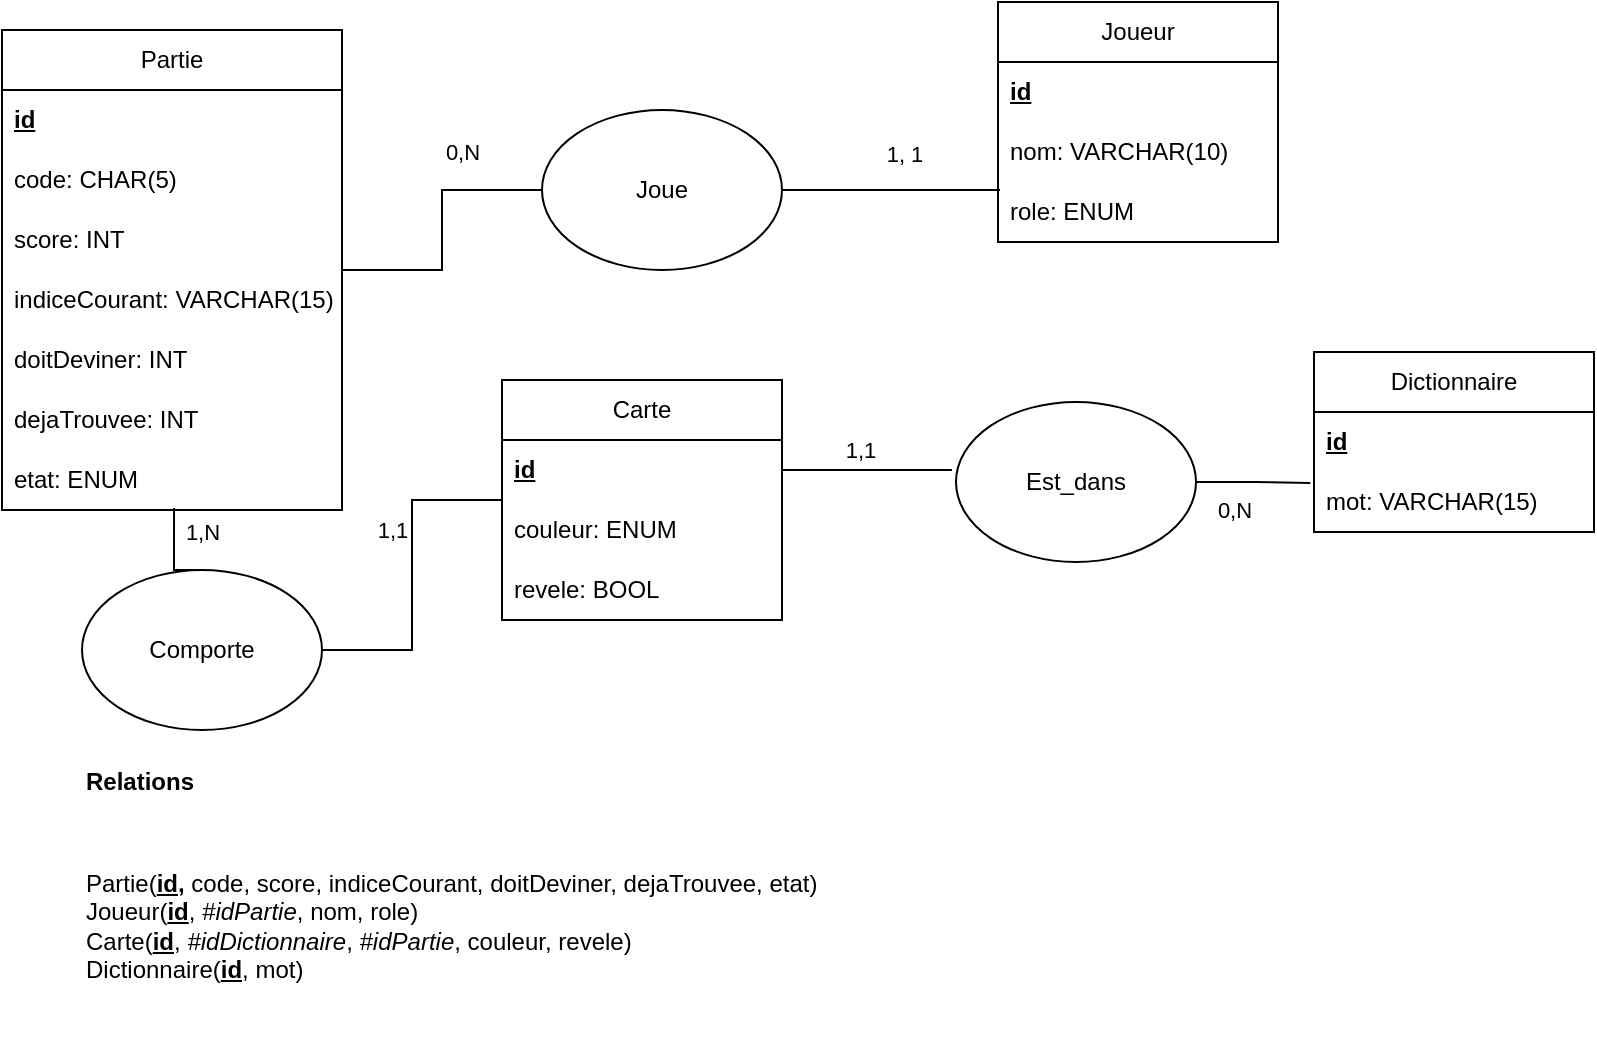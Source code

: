 <mxfile version="24.5.4" type="device">
  <diagram name="Page-1" id="3At6k541JNPY3x4BBfMX">
    <mxGraphModel dx="1386" dy="785" grid="1" gridSize="10" guides="1" tooltips="1" connect="1" arrows="1" fold="1" page="1" pageScale="1" pageWidth="827" pageHeight="1169" math="0" shadow="0">
      <root>
        <mxCell id="0" />
        <mxCell id="1" parent="0" />
        <mxCell id="ySiypsw1dhdZ637rDVe7-1" value="Carte" style="swimlane;fontStyle=0;childLayout=stackLayout;horizontal=1;startSize=30;horizontalStack=0;resizeParent=1;resizeParentMax=0;resizeLast=0;collapsible=1;marginBottom=0;whiteSpace=wrap;html=1;" vertex="1" parent="1">
          <mxGeometry x="270" y="325" width="140" height="120" as="geometry">
            <mxRectangle x="210" y="370" width="60" height="30" as="alternateBounds" />
          </mxGeometry>
        </mxCell>
        <mxCell id="ySiypsw1dhdZ637rDVe7-2" value="&lt;b&gt;&lt;u&gt;id&lt;/u&gt;&lt;/b&gt;" style="text;strokeColor=none;fillColor=none;align=left;verticalAlign=middle;spacingLeft=4;spacingRight=4;overflow=hidden;points=[[0,0.5],[1,0.5]];portConstraint=eastwest;rotatable=0;whiteSpace=wrap;html=1;" vertex="1" parent="ySiypsw1dhdZ637rDVe7-1">
          <mxGeometry y="30" width="140" height="30" as="geometry" />
        </mxCell>
        <mxCell id="ySiypsw1dhdZ637rDVe7-3" value="couleur: ENUM" style="text;strokeColor=none;fillColor=none;align=left;verticalAlign=middle;spacingLeft=4;spacingRight=4;overflow=hidden;points=[[0,0.5],[1,0.5]];portConstraint=eastwest;rotatable=0;whiteSpace=wrap;html=1;" vertex="1" parent="ySiypsw1dhdZ637rDVe7-1">
          <mxGeometry y="60" width="140" height="30" as="geometry" />
        </mxCell>
        <mxCell id="ySiypsw1dhdZ637rDVe7-4" value="revele: BOOL" style="text;strokeColor=none;fillColor=none;align=left;verticalAlign=middle;spacingLeft=4;spacingRight=4;overflow=hidden;points=[[0,0.5],[1,0.5]];portConstraint=eastwest;rotatable=0;whiteSpace=wrap;html=1;" vertex="1" parent="ySiypsw1dhdZ637rDVe7-1">
          <mxGeometry y="90" width="140" height="30" as="geometry" />
        </mxCell>
        <mxCell id="ySiypsw1dhdZ637rDVe7-5" value="Joueur" style="swimlane;fontStyle=0;childLayout=stackLayout;horizontal=1;startSize=30;horizontalStack=0;resizeParent=1;resizeParentMax=0;resizeLast=0;collapsible=1;marginBottom=0;whiteSpace=wrap;html=1;" vertex="1" parent="1">
          <mxGeometry x="518" y="136" width="140" height="120" as="geometry" />
        </mxCell>
        <mxCell id="ySiypsw1dhdZ637rDVe7-6" value="&lt;b&gt;&lt;u&gt;id&lt;/u&gt;&lt;/b&gt;" style="text;strokeColor=none;fillColor=none;align=left;verticalAlign=middle;spacingLeft=4;spacingRight=4;overflow=hidden;points=[[0,0.5],[1,0.5]];portConstraint=eastwest;rotatable=0;whiteSpace=wrap;html=1;" vertex="1" parent="ySiypsw1dhdZ637rDVe7-5">
          <mxGeometry y="30" width="140" height="30" as="geometry" />
        </mxCell>
        <mxCell id="ySiypsw1dhdZ637rDVe7-7" value="nom: VARCHAR(10)" style="text;strokeColor=none;fillColor=none;align=left;verticalAlign=middle;spacingLeft=4;spacingRight=4;overflow=hidden;points=[[0,0.5],[1,0.5]];portConstraint=eastwest;rotatable=0;whiteSpace=wrap;html=1;" vertex="1" parent="ySiypsw1dhdZ637rDVe7-5">
          <mxGeometry y="60" width="140" height="30" as="geometry" />
        </mxCell>
        <mxCell id="ySiypsw1dhdZ637rDVe7-8" value="role: ENUM" style="text;strokeColor=none;fillColor=none;align=left;verticalAlign=middle;spacingLeft=4;spacingRight=4;overflow=hidden;points=[[0,0.5],[1,0.5]];portConstraint=eastwest;rotatable=0;whiteSpace=wrap;html=1;" vertex="1" parent="ySiypsw1dhdZ637rDVe7-5">
          <mxGeometry y="90" width="140" height="30" as="geometry" />
        </mxCell>
        <mxCell id="ySiypsw1dhdZ637rDVe7-9" value="Dictionnaire" style="swimlane;fontStyle=0;childLayout=stackLayout;horizontal=1;startSize=30;horizontalStack=0;resizeParent=1;resizeParentMax=0;resizeLast=0;collapsible=1;marginBottom=0;whiteSpace=wrap;html=1;" vertex="1" parent="1">
          <mxGeometry x="676" y="311" width="140" height="90" as="geometry" />
        </mxCell>
        <mxCell id="ySiypsw1dhdZ637rDVe7-10" value="&lt;b&gt;&lt;u&gt;id&lt;/u&gt;&lt;/b&gt;" style="text;strokeColor=none;fillColor=none;align=left;verticalAlign=middle;spacingLeft=4;spacingRight=4;overflow=hidden;points=[[0,0.5],[1,0.5]];portConstraint=eastwest;rotatable=0;whiteSpace=wrap;html=1;" vertex="1" parent="ySiypsw1dhdZ637rDVe7-9">
          <mxGeometry y="30" width="140" height="30" as="geometry" />
        </mxCell>
        <mxCell id="ySiypsw1dhdZ637rDVe7-11" value="mot: VARCHAR(15)" style="text;strokeColor=none;fillColor=none;align=left;verticalAlign=middle;spacingLeft=4;spacingRight=4;overflow=hidden;points=[[0,0.5],[1,0.5]];portConstraint=eastwest;rotatable=0;whiteSpace=wrap;html=1;" vertex="1" parent="ySiypsw1dhdZ637rDVe7-9">
          <mxGeometry y="60" width="140" height="30" as="geometry" />
        </mxCell>
        <mxCell id="ySiypsw1dhdZ637rDVe7-12" value="Partie" style="swimlane;fontStyle=0;childLayout=stackLayout;horizontal=1;startSize=30;horizontalStack=0;resizeParent=1;resizeParentMax=0;resizeLast=0;collapsible=1;marginBottom=0;whiteSpace=wrap;html=1;" vertex="1" parent="1">
          <mxGeometry x="20" y="150" width="170" height="240" as="geometry" />
        </mxCell>
        <mxCell id="ySiypsw1dhdZ637rDVe7-13" value="&lt;b&gt;&lt;u&gt;id&lt;/u&gt;&lt;/b&gt;" style="text;strokeColor=none;fillColor=none;align=left;verticalAlign=middle;spacingLeft=4;spacingRight=4;overflow=hidden;points=[[0,0.5],[1,0.5]];portConstraint=eastwest;rotatable=0;whiteSpace=wrap;html=1;" vertex="1" parent="ySiypsw1dhdZ637rDVe7-12">
          <mxGeometry y="30" width="170" height="30" as="geometry" />
        </mxCell>
        <mxCell id="ySiypsw1dhdZ637rDVe7-14" value="code: CHAR(5)" style="text;strokeColor=none;fillColor=none;align=left;verticalAlign=middle;spacingLeft=4;spacingRight=4;overflow=hidden;points=[[0,0.5],[1,0.5]];portConstraint=eastwest;rotatable=0;whiteSpace=wrap;html=1;" vertex="1" parent="ySiypsw1dhdZ637rDVe7-12">
          <mxGeometry y="60" width="170" height="30" as="geometry" />
        </mxCell>
        <mxCell id="ySiypsw1dhdZ637rDVe7-15" value="score: INT" style="text;strokeColor=none;fillColor=none;align=left;verticalAlign=middle;spacingLeft=4;spacingRight=4;overflow=hidden;points=[[0,0.5],[1,0.5]];portConstraint=eastwest;rotatable=0;whiteSpace=wrap;html=1;" vertex="1" parent="ySiypsw1dhdZ637rDVe7-12">
          <mxGeometry y="90" width="170" height="30" as="geometry" />
        </mxCell>
        <mxCell id="ySiypsw1dhdZ637rDVe7-16" value="indiceCourant: VARCHAR(15)" style="text;strokeColor=none;fillColor=none;align=left;verticalAlign=middle;spacingLeft=4;spacingRight=4;overflow=hidden;points=[[0,0.5],[1,0.5]];portConstraint=eastwest;rotatable=0;whiteSpace=wrap;html=1;" vertex="1" parent="ySiypsw1dhdZ637rDVe7-12">
          <mxGeometry y="120" width="170" height="30" as="geometry" />
        </mxCell>
        <mxCell id="ySiypsw1dhdZ637rDVe7-17" value="doitDeviner: INT" style="text;strokeColor=none;fillColor=none;align=left;verticalAlign=middle;spacingLeft=4;spacingRight=4;overflow=hidden;points=[[0,0.5],[1,0.5]];portConstraint=eastwest;rotatable=0;whiteSpace=wrap;html=1;" vertex="1" parent="ySiypsw1dhdZ637rDVe7-12">
          <mxGeometry y="150" width="170" height="30" as="geometry" />
        </mxCell>
        <mxCell id="ySiypsw1dhdZ637rDVe7-36" value="dejaTrouvee: INT" style="text;strokeColor=none;fillColor=none;align=left;verticalAlign=middle;spacingLeft=4;spacingRight=4;overflow=hidden;points=[[0,0.5],[1,0.5]];portConstraint=eastwest;rotatable=0;whiteSpace=wrap;html=1;" vertex="1" parent="ySiypsw1dhdZ637rDVe7-12">
          <mxGeometry y="180" width="170" height="30" as="geometry" />
        </mxCell>
        <mxCell id="ySiypsw1dhdZ637rDVe7-18" value="etat: ENUM" style="text;strokeColor=none;fillColor=none;align=left;verticalAlign=middle;spacingLeft=4;spacingRight=4;overflow=hidden;points=[[0,0.5],[1,0.5]];portConstraint=eastwest;rotatable=0;whiteSpace=wrap;html=1;" vertex="1" parent="ySiypsw1dhdZ637rDVe7-12">
          <mxGeometry y="210" width="170" height="30" as="geometry" />
        </mxCell>
        <mxCell id="ySiypsw1dhdZ637rDVe7-19" style="edgeStyle=orthogonalEdgeStyle;rounded=0;orthogonalLoop=1;jettySize=auto;html=1;entryX=0;entryY=0.5;entryDx=0;entryDy=0;endArrow=none;endFill=0;" edge="1" parent="1" source="ySiypsw1dhdZ637rDVe7-12" target="ySiypsw1dhdZ637rDVe7-31">
          <mxGeometry relative="1" as="geometry">
            <mxPoint x="277.2" y="229.66" as="targetPoint" />
          </mxGeometry>
        </mxCell>
        <mxCell id="ySiypsw1dhdZ637rDVe7-20" value="0,N" style="edgeLabel;html=1;align=center;verticalAlign=middle;resizable=0;points=[];" vertex="1" connectable="0" parent="ySiypsw1dhdZ637rDVe7-19">
          <mxGeometry x="0.035" y="2" relative="1" as="geometry">
            <mxPoint x="12" y="-37" as="offset" />
          </mxGeometry>
        </mxCell>
        <mxCell id="ySiypsw1dhdZ637rDVe7-21" value="&lt;b&gt;Relations&lt;/b&gt;" style="text;html=1;align=left;verticalAlign=middle;whiteSpace=wrap;rounded=0;" vertex="1" parent="1">
          <mxGeometry x="60" y="512" width="80" height="28" as="geometry" />
        </mxCell>
        <mxCell id="ySiypsw1dhdZ637rDVe7-22" value="Partie(&lt;u style=&quot;font-weight: bold;&quot;&gt;id,&lt;/u&gt;&amp;nbsp;code, score,&amp;nbsp;indiceCourant, doitDeviner, dejaTrouvee, etat)&lt;div&gt;&lt;div&gt;Joueur(&lt;b style=&quot;&quot;&gt;&lt;u&gt;id&lt;/u&gt;&lt;/b&gt;, &lt;i&gt;#idPartie&lt;/i&gt;, nom, role)&lt;/div&gt;&lt;div&gt;Carte(&lt;b&gt;&lt;u&gt;id&lt;/u&gt;&lt;/b&gt;, &lt;i&gt;#idDictionnaire&lt;/i&gt;, &lt;i&gt;#idPartie&lt;/i&gt;, couleur, revele)&lt;/div&gt;&lt;div&gt;Dictionnaire(&lt;b&gt;&lt;u&gt;id&lt;/u&gt;&lt;/b&gt;, mot)&lt;/div&gt;&lt;/div&gt;" style="text;html=1;align=left;verticalAlign=middle;whiteSpace=wrap;rounded=0;" vertex="1" parent="1">
          <mxGeometry x="60" y="540" width="450" height="115" as="geometry" />
        </mxCell>
        <mxCell id="ySiypsw1dhdZ637rDVe7-23" style="edgeStyle=orthogonalEdgeStyle;rounded=0;orthogonalLoop=1;jettySize=auto;html=1;exitX=0;exitY=0.5;exitDx=0;exitDy=0;endArrow=none;endFill=0;entryX=1;entryY=0.5;entryDx=0;entryDy=0;" edge="1" parent="1" source="ySiypsw1dhdZ637rDVe7-1" target="ySiypsw1dhdZ637rDVe7-32">
          <mxGeometry relative="1" as="geometry">
            <mxPoint x="190" y="350" as="targetPoint" />
          </mxGeometry>
        </mxCell>
        <mxCell id="ySiypsw1dhdZ637rDVe7-24" value="1,1" style="edgeLabel;html=1;align=center;verticalAlign=middle;resizable=0;points=[];" vertex="1" connectable="0" parent="ySiypsw1dhdZ637rDVe7-23">
          <mxGeometry x="-0.032" y="-3" relative="1" as="geometry">
            <mxPoint x="-7" y="-20" as="offset" />
          </mxGeometry>
        </mxCell>
        <mxCell id="ySiypsw1dhdZ637rDVe7-25" style="edgeStyle=orthogonalEdgeStyle;rounded=0;orthogonalLoop=1;jettySize=auto;html=1;exitX=1;exitY=0.5;exitDx=0;exitDy=0;entryX=-0.017;entryY=0.425;entryDx=0;entryDy=0;endArrow=none;endFill=0;entryPerimeter=0;" edge="1" parent="1" source="ySiypsw1dhdZ637rDVe7-2" target="ySiypsw1dhdZ637rDVe7-33">
          <mxGeometry relative="1" as="geometry">
            <mxPoint x="480" y="350" as="targetPoint" />
          </mxGeometry>
        </mxCell>
        <mxCell id="ySiypsw1dhdZ637rDVe7-26" value="1,1" style="edgeLabel;html=1;align=center;verticalAlign=middle;resizable=0;points=[];" vertex="1" connectable="0" parent="ySiypsw1dhdZ637rDVe7-25">
          <mxGeometry x="-0.288" y="-1" relative="1" as="geometry">
            <mxPoint x="9" y="-11" as="offset" />
          </mxGeometry>
        </mxCell>
        <mxCell id="ySiypsw1dhdZ637rDVe7-27" style="edgeStyle=orthogonalEdgeStyle;rounded=0;orthogonalLoop=1;jettySize=auto;html=1;entryX=-0.013;entryY=0.182;entryDx=0;entryDy=0;entryPerimeter=0;endArrow=none;endFill=0;exitX=1;exitY=0.5;exitDx=0;exitDy=0;" edge="1" parent="1" source="ySiypsw1dhdZ637rDVe7-33" target="ySiypsw1dhdZ637rDVe7-11">
          <mxGeometry relative="1" as="geometry">
            <mxPoint x="620" y="350" as="sourcePoint" />
          </mxGeometry>
        </mxCell>
        <mxCell id="ySiypsw1dhdZ637rDVe7-28" value="0,N" style="edgeLabel;html=1;align=center;verticalAlign=middle;resizable=0;points=[];" vertex="1" connectable="0" parent="ySiypsw1dhdZ637rDVe7-27">
          <mxGeometry x="-0.103" y="2" relative="1" as="geometry">
            <mxPoint x="-7" y="16" as="offset" />
          </mxGeometry>
        </mxCell>
        <mxCell id="ySiypsw1dhdZ637rDVe7-29" style="edgeStyle=orthogonalEdgeStyle;rounded=0;orthogonalLoop=1;jettySize=auto;html=1;entryX=0.007;entryY=0.133;entryDx=0;entryDy=0;entryPerimeter=0;startArrow=none;startFill=0;strokeColor=default;endArrow=none;endFill=0;exitX=1;exitY=0.5;exitDx=0;exitDy=0;" edge="1" parent="1" source="ySiypsw1dhdZ637rDVe7-31">
          <mxGeometry relative="1" as="geometry">
            <mxPoint x="420" y="229.99" as="sourcePoint" />
            <mxPoint x="518.98" y="229.99" as="targetPoint" />
          </mxGeometry>
        </mxCell>
        <mxCell id="ySiypsw1dhdZ637rDVe7-30" value="1, 1" style="edgeLabel;html=1;align=center;verticalAlign=middle;resizable=0;points=[];" vertex="1" connectable="0" parent="ySiypsw1dhdZ637rDVe7-29">
          <mxGeometry x="0.111" y="-1" relative="1" as="geometry">
            <mxPoint y="-20" as="offset" />
          </mxGeometry>
        </mxCell>
        <mxCell id="ySiypsw1dhdZ637rDVe7-31" value="Joue" style="ellipse;whiteSpace=wrap;html=1;" vertex="1" parent="1">
          <mxGeometry x="290" y="190" width="120" height="80" as="geometry" />
        </mxCell>
        <mxCell id="ySiypsw1dhdZ637rDVe7-32" value="Comporte" style="ellipse;whiteSpace=wrap;html=1;" vertex="1" parent="1">
          <mxGeometry x="60" y="420" width="120" height="80" as="geometry" />
        </mxCell>
        <mxCell id="ySiypsw1dhdZ637rDVe7-33" value="Est_dans" style="ellipse;whiteSpace=wrap;html=1;" vertex="1" parent="1">
          <mxGeometry x="497" y="336" width="120" height="80" as="geometry" />
        </mxCell>
        <mxCell id="ySiypsw1dhdZ637rDVe7-34" style="edgeStyle=orthogonalEdgeStyle;rounded=0;orthogonalLoop=1;jettySize=auto;html=1;exitX=0.5;exitY=0;exitDx=0;exitDy=0;endArrow=none;endFill=0;entryX=0.506;entryY=0.967;entryDx=0;entryDy=0;entryPerimeter=0;" edge="1" parent="1" source="ySiypsw1dhdZ637rDVe7-32" target="ySiypsw1dhdZ637rDVe7-18">
          <mxGeometry relative="1" as="geometry">
            <mxPoint x="100" y="380" as="targetPoint" />
          </mxGeometry>
        </mxCell>
        <mxCell id="ySiypsw1dhdZ637rDVe7-35" value="1,N" style="edgeLabel;html=1;align=center;verticalAlign=middle;resizable=0;points=[];" vertex="1" connectable="0" parent="ySiypsw1dhdZ637rDVe7-34">
          <mxGeometry x="0.284" y="-5" relative="1" as="geometry">
            <mxPoint x="9" y="-4" as="offset" />
          </mxGeometry>
        </mxCell>
      </root>
    </mxGraphModel>
  </diagram>
</mxfile>
